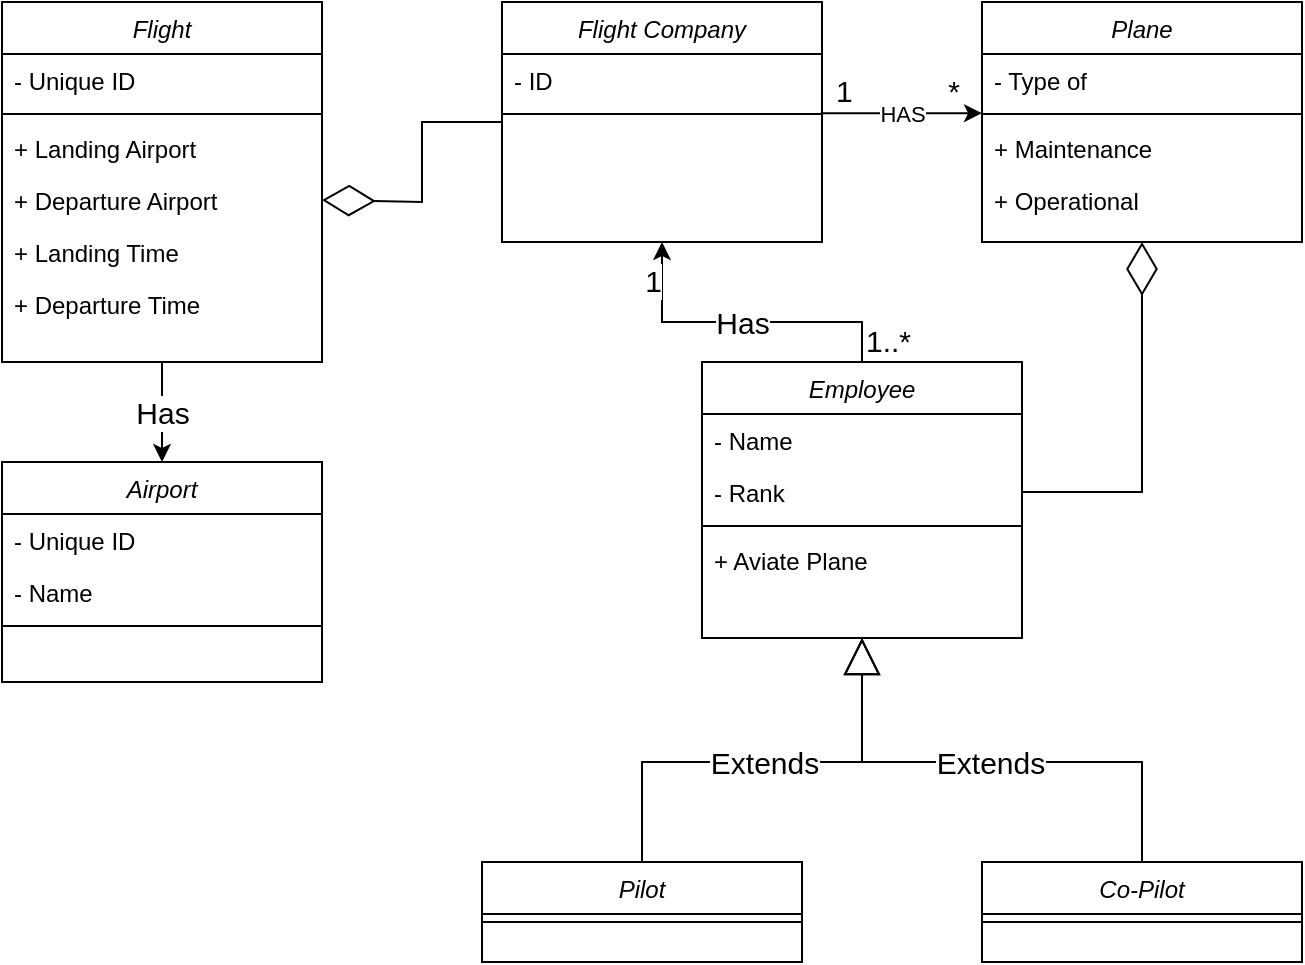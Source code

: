 <mxfile version="17.4.1" type="github">
  <diagram id="C5RBs43oDa-KdzZeNtuy" name="Page-1">
    <mxGraphModel dx="1021" dy="529" grid="1" gridSize="10" guides="1" tooltips="1" connect="1" arrows="1" fold="1" page="1" pageScale="1" pageWidth="827" pageHeight="1169" math="0" shadow="0">
      <root>
        <mxCell id="WIyWlLk6GJQsqaUBKTNV-0" />
        <mxCell id="WIyWlLk6GJQsqaUBKTNV-1" parent="WIyWlLk6GJQsqaUBKTNV-0" />
        <mxCell id="zkfFHV4jXpPFQw0GAbJ--0" value="Flight Company" style="swimlane;fontStyle=2;align=center;verticalAlign=top;childLayout=stackLayout;horizontal=1;startSize=26;horizontalStack=0;resizeParent=1;resizeLast=0;collapsible=1;marginBottom=0;rounded=0;shadow=0;strokeWidth=1;" parent="WIyWlLk6GJQsqaUBKTNV-1" vertex="1">
          <mxGeometry x="310" y="40" width="160" height="120" as="geometry">
            <mxRectangle x="230" y="140" width="160" height="26" as="alternateBounds" />
          </mxGeometry>
        </mxCell>
        <mxCell id="zkfFHV4jXpPFQw0GAbJ--2" value="- ID" style="text;align=left;verticalAlign=top;spacingLeft=4;spacingRight=4;overflow=hidden;rotatable=0;points=[[0,0.5],[1,0.5]];portConstraint=eastwest;rounded=0;shadow=0;html=0;" parent="zkfFHV4jXpPFQw0GAbJ--0" vertex="1">
          <mxGeometry y="26" width="160" height="26" as="geometry" />
        </mxCell>
        <mxCell id="zkfFHV4jXpPFQw0GAbJ--4" value="" style="line;html=1;strokeWidth=1;align=left;verticalAlign=middle;spacingTop=-1;spacingLeft=3;spacingRight=3;rotatable=0;labelPosition=right;points=[];portConstraint=eastwest;" parent="zkfFHV4jXpPFQw0GAbJ--0" vertex="1">
          <mxGeometry y="52" width="160" height="8" as="geometry" />
        </mxCell>
        <mxCell id="zkfFHV4jXpPFQw0GAbJ--6" value="Pilot" style="swimlane;fontStyle=2;align=center;verticalAlign=top;childLayout=stackLayout;horizontal=1;startSize=26;horizontalStack=0;resizeParent=1;resizeLast=0;collapsible=1;marginBottom=0;rounded=0;shadow=0;strokeWidth=1;" parent="WIyWlLk6GJQsqaUBKTNV-1" vertex="1">
          <mxGeometry x="300" y="470" width="160" height="50" as="geometry">
            <mxRectangle x="130" y="380" width="160" height="26" as="alternateBounds" />
          </mxGeometry>
        </mxCell>
        <mxCell id="zkfFHV4jXpPFQw0GAbJ--9" value="" style="line;html=1;strokeWidth=1;align=left;verticalAlign=middle;spacingTop=-1;spacingLeft=3;spacingRight=3;rotatable=0;labelPosition=right;points=[];portConstraint=eastwest;" parent="zkfFHV4jXpPFQw0GAbJ--6" vertex="1">
          <mxGeometry y="26" width="160" height="8" as="geometry" />
        </mxCell>
        <mxCell id="zkfFHV4jXpPFQw0GAbJ--17" value="Plane" style="swimlane;fontStyle=2;align=center;verticalAlign=top;childLayout=stackLayout;horizontal=1;startSize=26;horizontalStack=0;resizeParent=1;resizeLast=0;collapsible=1;marginBottom=0;rounded=0;shadow=0;strokeWidth=1;" parent="WIyWlLk6GJQsqaUBKTNV-1" vertex="1">
          <mxGeometry x="550" y="40" width="160" height="120" as="geometry">
            <mxRectangle x="550" y="140" width="160" height="26" as="alternateBounds" />
          </mxGeometry>
        </mxCell>
        <mxCell id="zkfFHV4jXpPFQw0GAbJ--18" value="- Type of" style="text;align=left;verticalAlign=top;spacingLeft=4;spacingRight=4;overflow=hidden;rotatable=0;points=[[0,0.5],[1,0.5]];portConstraint=eastwest;" parent="zkfFHV4jXpPFQw0GAbJ--17" vertex="1">
          <mxGeometry y="26" width="160" height="26" as="geometry" />
        </mxCell>
        <mxCell id="zkfFHV4jXpPFQw0GAbJ--23" value="" style="line;html=1;strokeWidth=1;align=left;verticalAlign=middle;spacingTop=-1;spacingLeft=3;spacingRight=3;rotatable=0;labelPosition=right;points=[];portConstraint=eastwest;" parent="zkfFHV4jXpPFQw0GAbJ--17" vertex="1">
          <mxGeometry y="52" width="160" height="8" as="geometry" />
        </mxCell>
        <mxCell id="zkfFHV4jXpPFQw0GAbJ--24" value="+ Maintenance" style="text;align=left;verticalAlign=top;spacingLeft=4;spacingRight=4;overflow=hidden;rotatable=0;points=[[0,0.5],[1,0.5]];portConstraint=eastwest;" parent="zkfFHV4jXpPFQw0GAbJ--17" vertex="1">
          <mxGeometry y="60" width="160" height="26" as="geometry" />
        </mxCell>
        <mxCell id="zkfFHV4jXpPFQw0GAbJ--25" value="+ Operational" style="text;align=left;verticalAlign=top;spacingLeft=4;spacingRight=4;overflow=hidden;rotatable=0;points=[[0,0.5],[1,0.5]];portConstraint=eastwest;" parent="zkfFHV4jXpPFQw0GAbJ--17" vertex="1">
          <mxGeometry y="86" width="160" height="26" as="geometry" />
        </mxCell>
        <mxCell id="X_GV7Wj03Ae2S1qqKad3-6" value="Flight" style="swimlane;fontStyle=2;align=center;verticalAlign=top;childLayout=stackLayout;horizontal=1;startSize=26;horizontalStack=0;resizeParent=1;resizeLast=0;collapsible=1;marginBottom=0;rounded=0;shadow=0;strokeWidth=1;" vertex="1" parent="WIyWlLk6GJQsqaUBKTNV-1">
          <mxGeometry x="60" y="40" width="160" height="180" as="geometry">
            <mxRectangle x="550" y="140" width="160" height="26" as="alternateBounds" />
          </mxGeometry>
        </mxCell>
        <mxCell id="X_GV7Wj03Ae2S1qqKad3-7" value="- Unique ID" style="text;align=left;verticalAlign=top;spacingLeft=4;spacingRight=4;overflow=hidden;rotatable=0;points=[[0,0.5],[1,0.5]];portConstraint=eastwest;" vertex="1" parent="X_GV7Wj03Ae2S1qqKad3-6">
          <mxGeometry y="26" width="160" height="26" as="geometry" />
        </mxCell>
        <mxCell id="X_GV7Wj03Ae2S1qqKad3-8" value="" style="line;html=1;strokeWidth=1;align=left;verticalAlign=middle;spacingTop=-1;spacingLeft=3;spacingRight=3;rotatable=0;labelPosition=right;points=[];portConstraint=eastwest;" vertex="1" parent="X_GV7Wj03Ae2S1qqKad3-6">
          <mxGeometry y="52" width="160" height="8" as="geometry" />
        </mxCell>
        <mxCell id="X_GV7Wj03Ae2S1qqKad3-9" value="+ Landing Airport" style="text;align=left;verticalAlign=top;spacingLeft=4;spacingRight=4;overflow=hidden;rotatable=0;points=[[0,0.5],[1,0.5]];portConstraint=eastwest;" vertex="1" parent="X_GV7Wj03Ae2S1qqKad3-6">
          <mxGeometry y="60" width="160" height="26" as="geometry" />
        </mxCell>
        <mxCell id="X_GV7Wj03Ae2S1qqKad3-10" value="+ Departure Airport" style="text;align=left;verticalAlign=top;spacingLeft=4;spacingRight=4;overflow=hidden;rotatable=0;points=[[0,0.5],[1,0.5]];portConstraint=eastwest;" vertex="1" parent="X_GV7Wj03Ae2S1qqKad3-6">
          <mxGeometry y="86" width="160" height="26" as="geometry" />
        </mxCell>
        <mxCell id="X_GV7Wj03Ae2S1qqKad3-25" value="+ Landing Time" style="text;align=left;verticalAlign=top;spacingLeft=4;spacingRight=4;overflow=hidden;rotatable=0;points=[[0,0.5],[1,0.5]];portConstraint=eastwest;" vertex="1" parent="X_GV7Wj03Ae2S1qqKad3-6">
          <mxGeometry y="112" width="160" height="26" as="geometry" />
        </mxCell>
        <mxCell id="X_GV7Wj03Ae2S1qqKad3-26" value="+ Departure Time" style="text;align=left;verticalAlign=top;spacingLeft=4;spacingRight=4;overflow=hidden;rotatable=0;points=[[0,0.5],[1,0.5]];portConstraint=eastwest;" vertex="1" parent="X_GV7Wj03Ae2S1qqKad3-6">
          <mxGeometry y="138" width="160" height="26" as="geometry" />
        </mxCell>
        <mxCell id="X_GV7Wj03Ae2S1qqKad3-15" value="Airport" style="swimlane;fontStyle=2;align=center;verticalAlign=top;childLayout=stackLayout;horizontal=1;startSize=26;horizontalStack=0;resizeParent=1;resizeLast=0;collapsible=1;marginBottom=0;rounded=0;shadow=0;strokeWidth=1;" vertex="1" parent="WIyWlLk6GJQsqaUBKTNV-1">
          <mxGeometry x="60" y="270" width="160" height="110" as="geometry">
            <mxRectangle x="550" y="140" width="160" height="26" as="alternateBounds" />
          </mxGeometry>
        </mxCell>
        <mxCell id="X_GV7Wj03Ae2S1qqKad3-16" value="- Unique ID" style="text;align=left;verticalAlign=top;spacingLeft=4;spacingRight=4;overflow=hidden;rotatable=0;points=[[0,0.5],[1,0.5]];portConstraint=eastwest;" vertex="1" parent="X_GV7Wj03Ae2S1qqKad3-15">
          <mxGeometry y="26" width="160" height="26" as="geometry" />
        </mxCell>
        <mxCell id="X_GV7Wj03Ae2S1qqKad3-19" value="- Name" style="text;align=left;verticalAlign=top;spacingLeft=4;spacingRight=4;overflow=hidden;rotatable=0;points=[[0,0.5],[1,0.5]];portConstraint=eastwest;" vertex="1" parent="X_GV7Wj03Ae2S1qqKad3-15">
          <mxGeometry y="52" width="160" height="26" as="geometry" />
        </mxCell>
        <mxCell id="X_GV7Wj03Ae2S1qqKad3-17" value="" style="line;html=1;strokeWidth=1;align=left;verticalAlign=middle;spacingTop=-1;spacingLeft=3;spacingRight=3;rotatable=0;labelPosition=right;points=[];portConstraint=eastwest;" vertex="1" parent="X_GV7Wj03Ae2S1qqKad3-15">
          <mxGeometry y="78" width="160" height="8" as="geometry" />
        </mxCell>
        <mxCell id="X_GV7Wj03Ae2S1qqKad3-27" value="Co-Pilot" style="swimlane;fontStyle=2;align=center;verticalAlign=top;childLayout=stackLayout;horizontal=1;startSize=26;horizontalStack=0;resizeParent=1;resizeLast=0;collapsible=1;marginBottom=0;rounded=0;shadow=0;strokeWidth=1;" vertex="1" parent="WIyWlLk6GJQsqaUBKTNV-1">
          <mxGeometry x="550" y="470" width="160" height="50" as="geometry">
            <mxRectangle x="130" y="380" width="160" height="26" as="alternateBounds" />
          </mxGeometry>
        </mxCell>
        <mxCell id="X_GV7Wj03Ae2S1qqKad3-30" value="" style="line;html=1;strokeWidth=1;align=left;verticalAlign=middle;spacingTop=-1;spacingLeft=3;spacingRight=3;rotatable=0;labelPosition=right;points=[];portConstraint=eastwest;" vertex="1" parent="X_GV7Wj03Ae2S1qqKad3-27">
          <mxGeometry y="26" width="160" height="8" as="geometry" />
        </mxCell>
        <mxCell id="X_GV7Wj03Ae2S1qqKad3-33" value="Employee" style="swimlane;fontStyle=2;align=center;verticalAlign=top;childLayout=stackLayout;horizontal=1;startSize=26;horizontalStack=0;resizeParent=1;resizeLast=0;collapsible=1;marginBottom=0;rounded=0;shadow=0;strokeWidth=1;" vertex="1" parent="WIyWlLk6GJQsqaUBKTNV-1">
          <mxGeometry x="410" y="220" width="160" height="138" as="geometry">
            <mxRectangle x="130" y="380" width="160" height="26" as="alternateBounds" />
          </mxGeometry>
        </mxCell>
        <mxCell id="X_GV7Wj03Ae2S1qqKad3-34" value="- Name" style="text;align=left;verticalAlign=top;spacingLeft=4;spacingRight=4;overflow=hidden;rotatable=0;points=[[0,0.5],[1,0.5]];portConstraint=eastwest;" vertex="1" parent="X_GV7Wj03Ae2S1qqKad3-33">
          <mxGeometry y="26" width="160" height="26" as="geometry" />
        </mxCell>
        <mxCell id="X_GV7Wj03Ae2S1qqKad3-35" value="- Rank" style="text;align=left;verticalAlign=top;spacingLeft=4;spacingRight=4;overflow=hidden;rotatable=0;points=[[0,0.5],[1,0.5]];portConstraint=eastwest;rounded=0;shadow=0;html=0;" vertex="1" parent="X_GV7Wj03Ae2S1qqKad3-33">
          <mxGeometry y="52" width="160" height="26" as="geometry" />
        </mxCell>
        <mxCell id="X_GV7Wj03Ae2S1qqKad3-36" value="" style="line;html=1;strokeWidth=1;align=left;verticalAlign=middle;spacingTop=-1;spacingLeft=3;spacingRight=3;rotatable=0;labelPosition=right;points=[];portConstraint=eastwest;" vertex="1" parent="X_GV7Wj03Ae2S1qqKad3-33">
          <mxGeometry y="78" width="160" height="8" as="geometry" />
        </mxCell>
        <mxCell id="X_GV7Wj03Ae2S1qqKad3-40" value="+ Aviate Plane&#xa;" style="text;align=left;verticalAlign=top;spacingLeft=4;spacingRight=4;overflow=hidden;rotatable=0;points=[[0,0.5],[1,0.5]];portConstraint=eastwest;fontStyle=0" vertex="1" parent="X_GV7Wj03Ae2S1qqKad3-33">
          <mxGeometry y="86" width="160" height="26" as="geometry" />
        </mxCell>
        <mxCell id="X_GV7Wj03Ae2S1qqKad3-41" value="" style="endArrow=classic;html=1;rounded=0;exitX=0.996;exitY=0.446;exitDx=0;exitDy=0;exitPerimeter=0;entryX=0;entryY=0.446;entryDx=0;entryDy=0;entryPerimeter=0;" edge="1" parent="WIyWlLk6GJQsqaUBKTNV-1" source="zkfFHV4jXpPFQw0GAbJ--4" target="zkfFHV4jXpPFQw0GAbJ--23">
          <mxGeometry relative="1" as="geometry">
            <mxPoint x="230" y="160" as="sourcePoint" />
            <mxPoint x="550" y="90" as="targetPoint" />
          </mxGeometry>
        </mxCell>
        <mxCell id="X_GV7Wj03Ae2S1qqKad3-42" value="HAS" style="edgeLabel;resizable=0;html=1;align=center;verticalAlign=middle;" connectable="0" vertex="1" parent="X_GV7Wj03Ae2S1qqKad3-41">
          <mxGeometry relative="1" as="geometry" />
        </mxCell>
        <mxCell id="X_GV7Wj03Ae2S1qqKad3-43" value="1" style="edgeLabel;resizable=0;html=1;align=left;verticalAlign=bottom;fontSize=15;" connectable="0" vertex="1" parent="X_GV7Wj03Ae2S1qqKad3-41">
          <mxGeometry x="-1" relative="1" as="geometry">
            <mxPoint x="6" as="offset" />
          </mxGeometry>
        </mxCell>
        <mxCell id="X_GV7Wj03Ae2S1qqKad3-44" value="*" style="edgeLabel;resizable=0;html=1;align=right;verticalAlign=bottom;fontSize=15;" connectable="0" vertex="1" parent="X_GV7Wj03Ae2S1qqKad3-41">
          <mxGeometry x="1" relative="1" as="geometry">
            <mxPoint x="-10" as="offset" />
          </mxGeometry>
        </mxCell>
        <mxCell id="X_GV7Wj03Ae2S1qqKad3-51" value="Extends" style="endArrow=block;endSize=16;endFill=0;html=1;rounded=0;fontSize=15;exitX=0.5;exitY=0;exitDx=0;exitDy=0;entryX=0.5;entryY=1;entryDx=0;entryDy=0;" edge="1" parent="WIyWlLk6GJQsqaUBKTNV-1" source="X_GV7Wj03Ae2S1qqKad3-27" target="X_GV7Wj03Ae2S1qqKad3-33">
          <mxGeometry width="160" relative="1" as="geometry">
            <mxPoint x="550" y="520" as="sourcePoint" />
            <mxPoint x="710" y="520" as="targetPoint" />
            <Array as="points">
              <mxPoint x="630" y="420" />
              <mxPoint x="490" y="420" />
            </Array>
          </mxGeometry>
        </mxCell>
        <mxCell id="X_GV7Wj03Ae2S1qqKad3-52" value="Extends" style="endArrow=block;endSize=16;endFill=0;html=1;rounded=0;fontSize=15;exitX=0.5;exitY=0;exitDx=0;exitDy=0;entryX=0.5;entryY=1;entryDx=0;entryDy=0;" edge="1" parent="WIyWlLk6GJQsqaUBKTNV-1" source="zkfFHV4jXpPFQw0GAbJ--6" target="X_GV7Wj03Ae2S1qqKad3-33">
          <mxGeometry width="160" relative="1" as="geometry">
            <mxPoint x="550" y="440" as="sourcePoint" />
            <mxPoint x="520" y="380" as="targetPoint" />
            <Array as="points">
              <mxPoint x="380" y="420" />
              <mxPoint x="490" y="420" />
            </Array>
          </mxGeometry>
        </mxCell>
        <mxCell id="X_GV7Wj03Ae2S1qqKad3-56" value="" style="endArrow=diamondThin;endFill=0;endSize=24;html=1;rounded=0;fontSize=15;exitX=1;exitY=0.5;exitDx=0;exitDy=0;entryX=0.5;entryY=1;entryDx=0;entryDy=0;" edge="1" parent="WIyWlLk6GJQsqaUBKTNV-1" source="X_GV7Wj03Ae2S1qqKad3-35" target="zkfFHV4jXpPFQw0GAbJ--17">
          <mxGeometry width="160" relative="1" as="geometry">
            <mxPoint x="410" y="180" as="sourcePoint" />
            <mxPoint x="570" y="180" as="targetPoint" />
            <Array as="points">
              <mxPoint x="630" y="285" />
            </Array>
          </mxGeometry>
        </mxCell>
        <mxCell id="X_GV7Wj03Ae2S1qqKad3-63" value="" style="endArrow=classic;html=1;rounded=0;fontSize=15;entryX=0.5;entryY=1;entryDx=0;entryDy=0;exitX=0.5;exitY=0;exitDx=0;exitDy=0;" edge="1" parent="WIyWlLk6GJQsqaUBKTNV-1" source="X_GV7Wj03Ae2S1qqKad3-33" target="zkfFHV4jXpPFQw0GAbJ--0">
          <mxGeometry relative="1" as="geometry">
            <mxPoint x="490" y="270" as="sourcePoint" />
            <mxPoint x="650" y="270" as="targetPoint" />
            <Array as="points">
              <mxPoint x="490" y="200" />
              <mxPoint x="390" y="200" />
            </Array>
          </mxGeometry>
        </mxCell>
        <mxCell id="X_GV7Wj03Ae2S1qqKad3-64" value="Has" style="edgeLabel;resizable=0;html=1;align=center;verticalAlign=middle;fontSize=15;" connectable="0" vertex="1" parent="X_GV7Wj03Ae2S1qqKad3-63">
          <mxGeometry relative="1" as="geometry" />
        </mxCell>
        <mxCell id="X_GV7Wj03Ae2S1qqKad3-65" value="1..*" style="edgeLabel;resizable=0;html=1;align=left;verticalAlign=bottom;fontSize=15;" connectable="0" vertex="1" parent="X_GV7Wj03Ae2S1qqKad3-63">
          <mxGeometry x="-1" relative="1" as="geometry" />
        </mxCell>
        <mxCell id="X_GV7Wj03Ae2S1qqKad3-66" value="1" style="edgeLabel;resizable=0;html=1;align=right;verticalAlign=bottom;fontSize=15;" connectable="0" vertex="1" parent="X_GV7Wj03Ae2S1qqKad3-63">
          <mxGeometry x="1" relative="1" as="geometry">
            <mxPoint y="30" as="offset" />
          </mxGeometry>
        </mxCell>
        <mxCell id="X_GV7Wj03Ae2S1qqKad3-67" value="" style="endArrow=diamondThin;endFill=0;endSize=24;html=1;rounded=0;fontSize=15;entryX=1;entryY=0.5;entryDx=0;entryDy=0;exitX=0;exitY=0.5;exitDx=0;exitDy=0;" edge="1" parent="WIyWlLk6GJQsqaUBKTNV-1" source="zkfFHV4jXpPFQw0GAbJ--0" target="X_GV7Wj03Ae2S1qqKad3-10">
          <mxGeometry width="160" relative="1" as="geometry">
            <mxPoint x="290" y="100" as="sourcePoint" />
            <mxPoint x="480" y="190" as="targetPoint" />
            <Array as="points">
              <mxPoint x="270" y="100" />
              <mxPoint x="270" y="140" />
            </Array>
          </mxGeometry>
        </mxCell>
        <mxCell id="X_GV7Wj03Ae2S1qqKad3-68" value="" style="endArrow=classic;html=1;rounded=0;fontSize=15;entryX=0.5;entryY=0;entryDx=0;entryDy=0;exitX=0.5;exitY=1;exitDx=0;exitDy=0;" edge="1" parent="WIyWlLk6GJQsqaUBKTNV-1" source="X_GV7Wj03Ae2S1qqKad3-6" target="X_GV7Wj03Ae2S1qqKad3-15">
          <mxGeometry relative="1" as="geometry">
            <mxPoint x="130" y="220" as="sourcePoint" />
            <mxPoint x="460" y="190" as="targetPoint" />
          </mxGeometry>
        </mxCell>
        <mxCell id="X_GV7Wj03Ae2S1qqKad3-69" value="Has" style="edgeLabel;resizable=0;html=1;align=center;verticalAlign=middle;fontSize=15;" connectable="0" vertex="1" parent="X_GV7Wj03Ae2S1qqKad3-68">
          <mxGeometry relative="1" as="geometry" />
        </mxCell>
      </root>
    </mxGraphModel>
  </diagram>
</mxfile>

